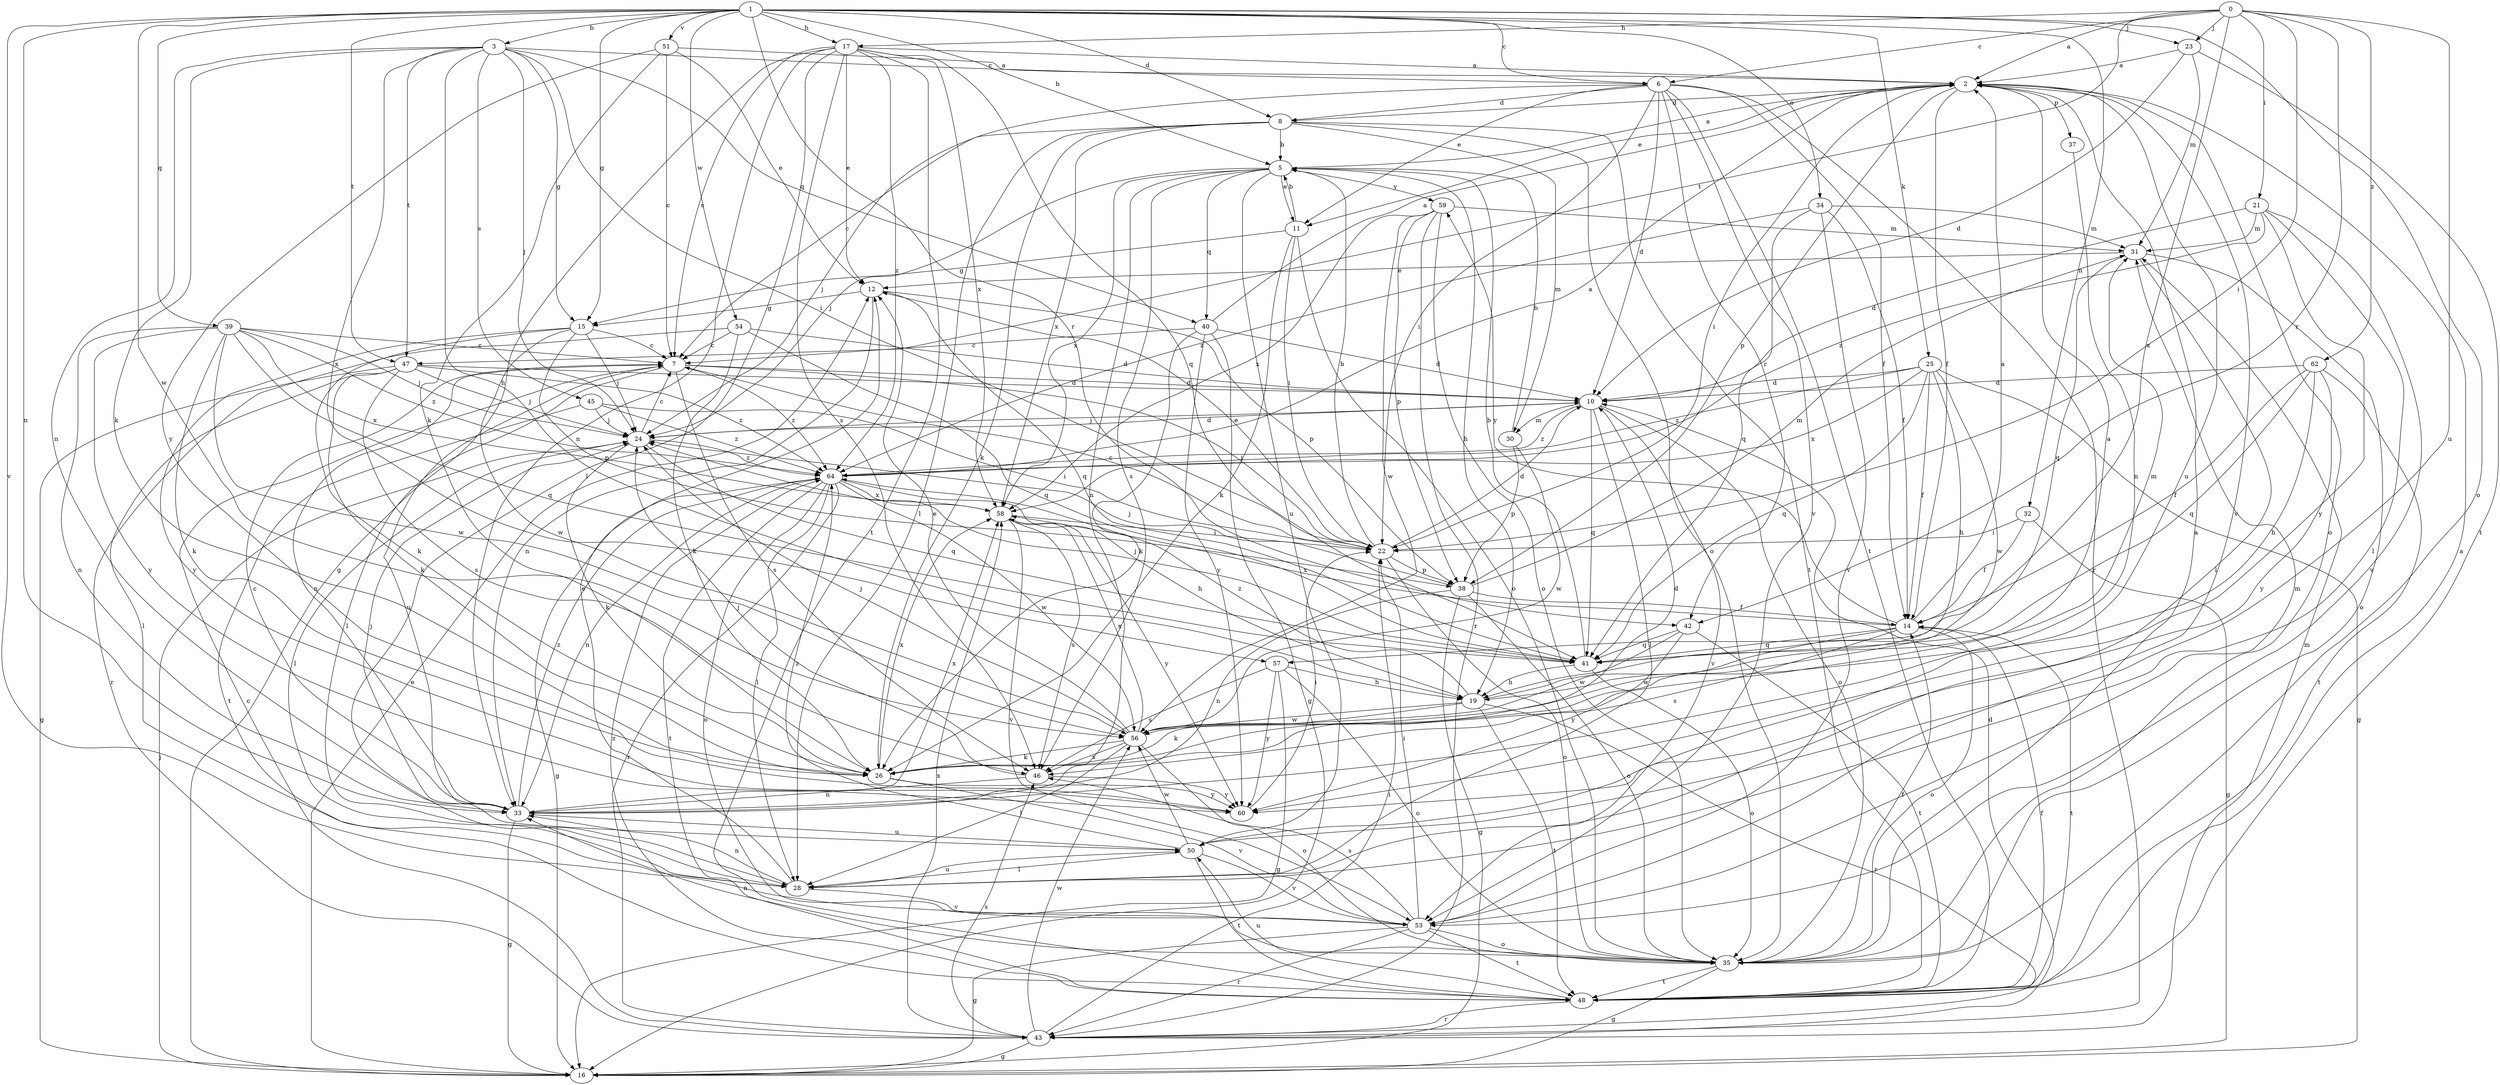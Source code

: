 strict digraph  {
0;
1;
2;
3;
5;
6;
7;
8;
10;
11;
12;
14;
15;
16;
17;
19;
21;
22;
23;
24;
25;
26;
28;
30;
31;
32;
33;
34;
35;
37;
38;
39;
40;
41;
42;
43;
45;
46;
47;
48;
50;
51;
53;
54;
56;
57;
58;
59;
60;
62;
64;
0 -> 2  [label=a];
0 -> 6  [label=c];
0 -> 17  [label=h];
0 -> 21  [label=i];
0 -> 22  [label=i];
0 -> 23  [label=j];
0 -> 42  [label=r];
0 -> 47  [label=t];
0 -> 50  [label=u];
0 -> 57  [label=x];
0 -> 62  [label=z];
1 -> 3  [label=b];
1 -> 5  [label=b];
1 -> 6  [label=c];
1 -> 8  [label=d];
1 -> 15  [label=g];
1 -> 17  [label=h];
1 -> 23  [label=j];
1 -> 25  [label=k];
1 -> 32  [label=n];
1 -> 33  [label=n];
1 -> 34  [label=o];
1 -> 35  [label=o];
1 -> 39  [label=q];
1 -> 42  [label=r];
1 -> 47  [label=t];
1 -> 51  [label=v];
1 -> 53  [label=v];
1 -> 54  [label=w];
1 -> 56  [label=w];
2 -> 8  [label=d];
2 -> 11  [label=e];
2 -> 14  [label=f];
2 -> 22  [label=i];
2 -> 35  [label=o];
2 -> 37  [label=p];
2 -> 38  [label=p];
2 -> 50  [label=u];
2 -> 53  [label=v];
3 -> 6  [label=c];
3 -> 15  [label=g];
3 -> 19  [label=h];
3 -> 22  [label=i];
3 -> 24  [label=j];
3 -> 26  [label=k];
3 -> 33  [label=n];
3 -> 40  [label=q];
3 -> 45  [label=s];
3 -> 47  [label=t];
3 -> 57  [label=x];
5 -> 2  [label=a];
5 -> 11  [label=e];
5 -> 19  [label=h];
5 -> 24  [label=j];
5 -> 33  [label=n];
5 -> 40  [label=q];
5 -> 46  [label=s];
5 -> 50  [label=u];
5 -> 58  [label=x];
5 -> 59  [label=y];
6 -> 7  [label=c];
6 -> 8  [label=d];
6 -> 10  [label=d];
6 -> 11  [label=e];
6 -> 14  [label=f];
6 -> 22  [label=i];
6 -> 42  [label=r];
6 -> 43  [label=r];
6 -> 48  [label=t];
6 -> 53  [label=v];
7 -> 10  [label=d];
7 -> 22  [label=i];
7 -> 28  [label=l];
7 -> 33  [label=n];
7 -> 46  [label=s];
7 -> 50  [label=u];
7 -> 64  [label=z];
8 -> 5  [label=b];
8 -> 24  [label=j];
8 -> 26  [label=k];
8 -> 28  [label=l];
8 -> 30  [label=m];
8 -> 35  [label=o];
8 -> 48  [label=t];
8 -> 58  [label=x];
10 -> 24  [label=j];
10 -> 28  [label=l];
10 -> 30  [label=m];
10 -> 35  [label=o];
10 -> 41  [label=q];
10 -> 53  [label=v];
10 -> 64  [label=z];
11 -> 5  [label=b];
11 -> 15  [label=g];
11 -> 22  [label=i];
11 -> 26  [label=k];
11 -> 35  [label=o];
12 -> 15  [label=g];
12 -> 33  [label=n];
12 -> 38  [label=p];
12 -> 41  [label=q];
14 -> 2  [label=a];
14 -> 35  [label=o];
14 -> 41  [label=q];
14 -> 46  [label=s];
14 -> 48  [label=t];
14 -> 56  [label=w];
14 -> 58  [label=x];
14 -> 59  [label=y];
15 -> 7  [label=c];
15 -> 24  [label=j];
15 -> 26  [label=k];
15 -> 38  [label=p];
15 -> 56  [label=w];
15 -> 60  [label=y];
16 -> 12  [label=e];
16 -> 24  [label=j];
17 -> 2  [label=a];
17 -> 7  [label=c];
17 -> 12  [label=e];
17 -> 16  [label=g];
17 -> 28  [label=l];
17 -> 33  [label=n];
17 -> 41  [label=q];
17 -> 46  [label=s];
17 -> 48  [label=t];
17 -> 58  [label=x];
17 -> 64  [label=z];
19 -> 26  [label=k];
19 -> 31  [label=m];
19 -> 43  [label=r];
19 -> 48  [label=t];
19 -> 56  [label=w];
19 -> 64  [label=z];
21 -> 10  [label=d];
21 -> 28  [label=l];
21 -> 31  [label=m];
21 -> 53  [label=v];
21 -> 60  [label=y];
21 -> 64  [label=z];
22 -> 5  [label=b];
22 -> 7  [label=c];
22 -> 10  [label=d];
22 -> 12  [label=e];
22 -> 35  [label=o];
22 -> 38  [label=p];
23 -> 2  [label=a];
23 -> 10  [label=d];
23 -> 31  [label=m];
23 -> 48  [label=t];
24 -> 7  [label=c];
24 -> 10  [label=d];
24 -> 26  [label=k];
24 -> 28  [label=l];
24 -> 41  [label=q];
24 -> 64  [label=z];
25 -> 10  [label=d];
25 -> 14  [label=f];
25 -> 16  [label=g];
25 -> 19  [label=h];
25 -> 41  [label=q];
25 -> 56  [label=w];
25 -> 58  [label=x];
25 -> 64  [label=z];
26 -> 2  [label=a];
26 -> 10  [label=d];
26 -> 53  [label=v];
26 -> 58  [label=x];
26 -> 60  [label=y];
28 -> 12  [label=e];
28 -> 33  [label=n];
28 -> 50  [label=u];
28 -> 53  [label=v];
30 -> 5  [label=b];
30 -> 38  [label=p];
30 -> 56  [label=w];
31 -> 12  [label=e];
31 -> 28  [label=l];
31 -> 35  [label=o];
31 -> 41  [label=q];
32 -> 14  [label=f];
32 -> 16  [label=g];
32 -> 22  [label=i];
33 -> 7  [label=c];
33 -> 16  [label=g];
33 -> 24  [label=j];
33 -> 50  [label=u];
33 -> 58  [label=x];
33 -> 64  [label=z];
34 -> 14  [label=f];
34 -> 31  [label=m];
34 -> 41  [label=q];
34 -> 53  [label=v];
34 -> 64  [label=z];
35 -> 2  [label=a];
35 -> 14  [label=f];
35 -> 16  [label=g];
35 -> 33  [label=n];
35 -> 48  [label=t];
37 -> 33  [label=n];
38 -> 14  [label=f];
38 -> 16  [label=g];
38 -> 24  [label=j];
38 -> 31  [label=m];
38 -> 33  [label=n];
38 -> 35  [label=o];
39 -> 7  [label=c];
39 -> 24  [label=j];
39 -> 26  [label=k];
39 -> 33  [label=n];
39 -> 41  [label=q];
39 -> 56  [label=w];
39 -> 58  [label=x];
39 -> 60  [label=y];
39 -> 64  [label=z];
40 -> 2  [label=a];
40 -> 7  [label=c];
40 -> 10  [label=d];
40 -> 16  [label=g];
40 -> 26  [label=k];
40 -> 60  [label=y];
41 -> 5  [label=b];
41 -> 19  [label=h];
41 -> 24  [label=j];
41 -> 35  [label=o];
42 -> 41  [label=q];
42 -> 48  [label=t];
42 -> 56  [label=w];
42 -> 60  [label=y];
43 -> 7  [label=c];
43 -> 10  [label=d];
43 -> 16  [label=g];
43 -> 22  [label=i];
43 -> 31  [label=m];
43 -> 46  [label=s];
43 -> 56  [label=w];
43 -> 58  [label=x];
45 -> 22  [label=i];
45 -> 24  [label=j];
45 -> 48  [label=t];
45 -> 64  [label=z];
46 -> 24  [label=j];
46 -> 33  [label=n];
46 -> 60  [label=y];
47 -> 10  [label=d];
47 -> 16  [label=g];
47 -> 24  [label=j];
47 -> 26  [label=k];
47 -> 28  [label=l];
47 -> 46  [label=s];
47 -> 64  [label=z];
48 -> 2  [label=a];
48 -> 14  [label=f];
48 -> 43  [label=r];
48 -> 50  [label=u];
48 -> 64  [label=z];
50 -> 28  [label=l];
50 -> 48  [label=t];
50 -> 53  [label=v];
50 -> 56  [label=w];
50 -> 64  [label=z];
51 -> 2  [label=a];
51 -> 7  [label=c];
51 -> 12  [label=e];
51 -> 26  [label=k];
51 -> 60  [label=y];
53 -> 16  [label=g];
53 -> 22  [label=i];
53 -> 31  [label=m];
53 -> 35  [label=o];
53 -> 43  [label=r];
53 -> 46  [label=s];
53 -> 48  [label=t];
54 -> 7  [label=c];
54 -> 10  [label=d];
54 -> 26  [label=k];
54 -> 41  [label=q];
54 -> 43  [label=r];
56 -> 12  [label=e];
56 -> 24  [label=j];
56 -> 26  [label=k];
56 -> 28  [label=l];
56 -> 35  [label=o];
56 -> 46  [label=s];
56 -> 58  [label=x];
57 -> 16  [label=g];
57 -> 19  [label=h];
57 -> 35  [label=o];
57 -> 46  [label=s];
57 -> 60  [label=y];
58 -> 22  [label=i];
58 -> 46  [label=s];
58 -> 53  [label=v];
58 -> 60  [label=y];
59 -> 31  [label=m];
59 -> 35  [label=o];
59 -> 38  [label=p];
59 -> 43  [label=r];
59 -> 56  [label=w];
59 -> 58  [label=x];
60 -> 22  [label=i];
62 -> 10  [label=d];
62 -> 14  [label=f];
62 -> 19  [label=h];
62 -> 41  [label=q];
62 -> 48  [label=t];
62 -> 60  [label=y];
64 -> 2  [label=a];
64 -> 16  [label=g];
64 -> 19  [label=h];
64 -> 28  [label=l];
64 -> 33  [label=n];
64 -> 35  [label=o];
64 -> 43  [label=r];
64 -> 48  [label=t];
64 -> 56  [label=w];
64 -> 58  [label=x];
}
